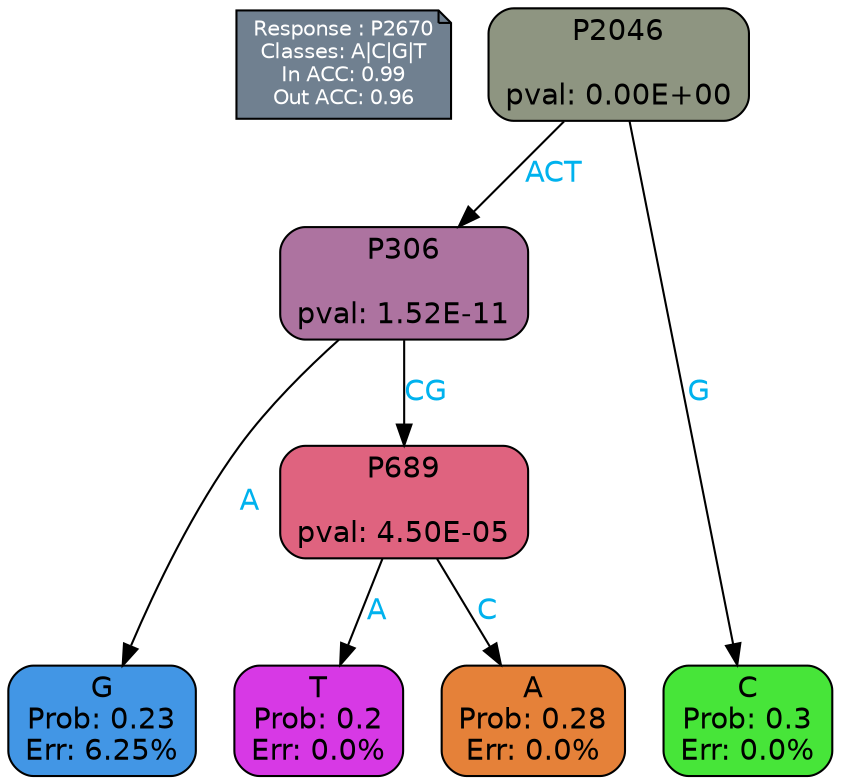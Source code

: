 digraph Tree {
node [shape=box, style="filled, rounded", color="black", fontname=helvetica] ;
graph [ranksep=equally, splines=polylines, bgcolor=transparent, dpi=600] ;
edge [fontname=helvetica] ;
LEGEND [label="Response : P2670
Classes: A|C|G|T
In ACC: 0.99
Out ACC: 0.96
",shape=note,align=left,style=filled,fillcolor="slategray",fontcolor="white",fontsize=10];1 [label="P2046

pval: 0.00E+00", fillcolor="#8e9581"] ;
2 [label="P306

pval: 1.52E-11", fillcolor="#ad73a0"] ;
3 [label="G
Prob: 0.23
Err: 6.25%", fillcolor="#4296e5"] ;
4 [label="P689

pval: 4.50E-05", fillcolor="#df637f"] ;
5 [label="T
Prob: 0.2
Err: 0.0%", fillcolor="#d739e5"] ;
6 [label="A
Prob: 0.28
Err: 0.0%", fillcolor="#e58139"] ;
7 [label="C
Prob: 0.3
Err: 0.0%", fillcolor="#47e539"] ;
1 -> 2 [label="ACT",fontcolor=deepskyblue2] ;
1 -> 7 [label="G",fontcolor=deepskyblue2] ;
2 -> 3 [label="A",fontcolor=deepskyblue2] ;
2 -> 4 [label="CG",fontcolor=deepskyblue2] ;
4 -> 5 [label="A",fontcolor=deepskyblue2] ;
4 -> 6 [label="C",fontcolor=deepskyblue2] ;
{rank = same; 3;5;6;7;}{rank = same; LEGEND;1;}}